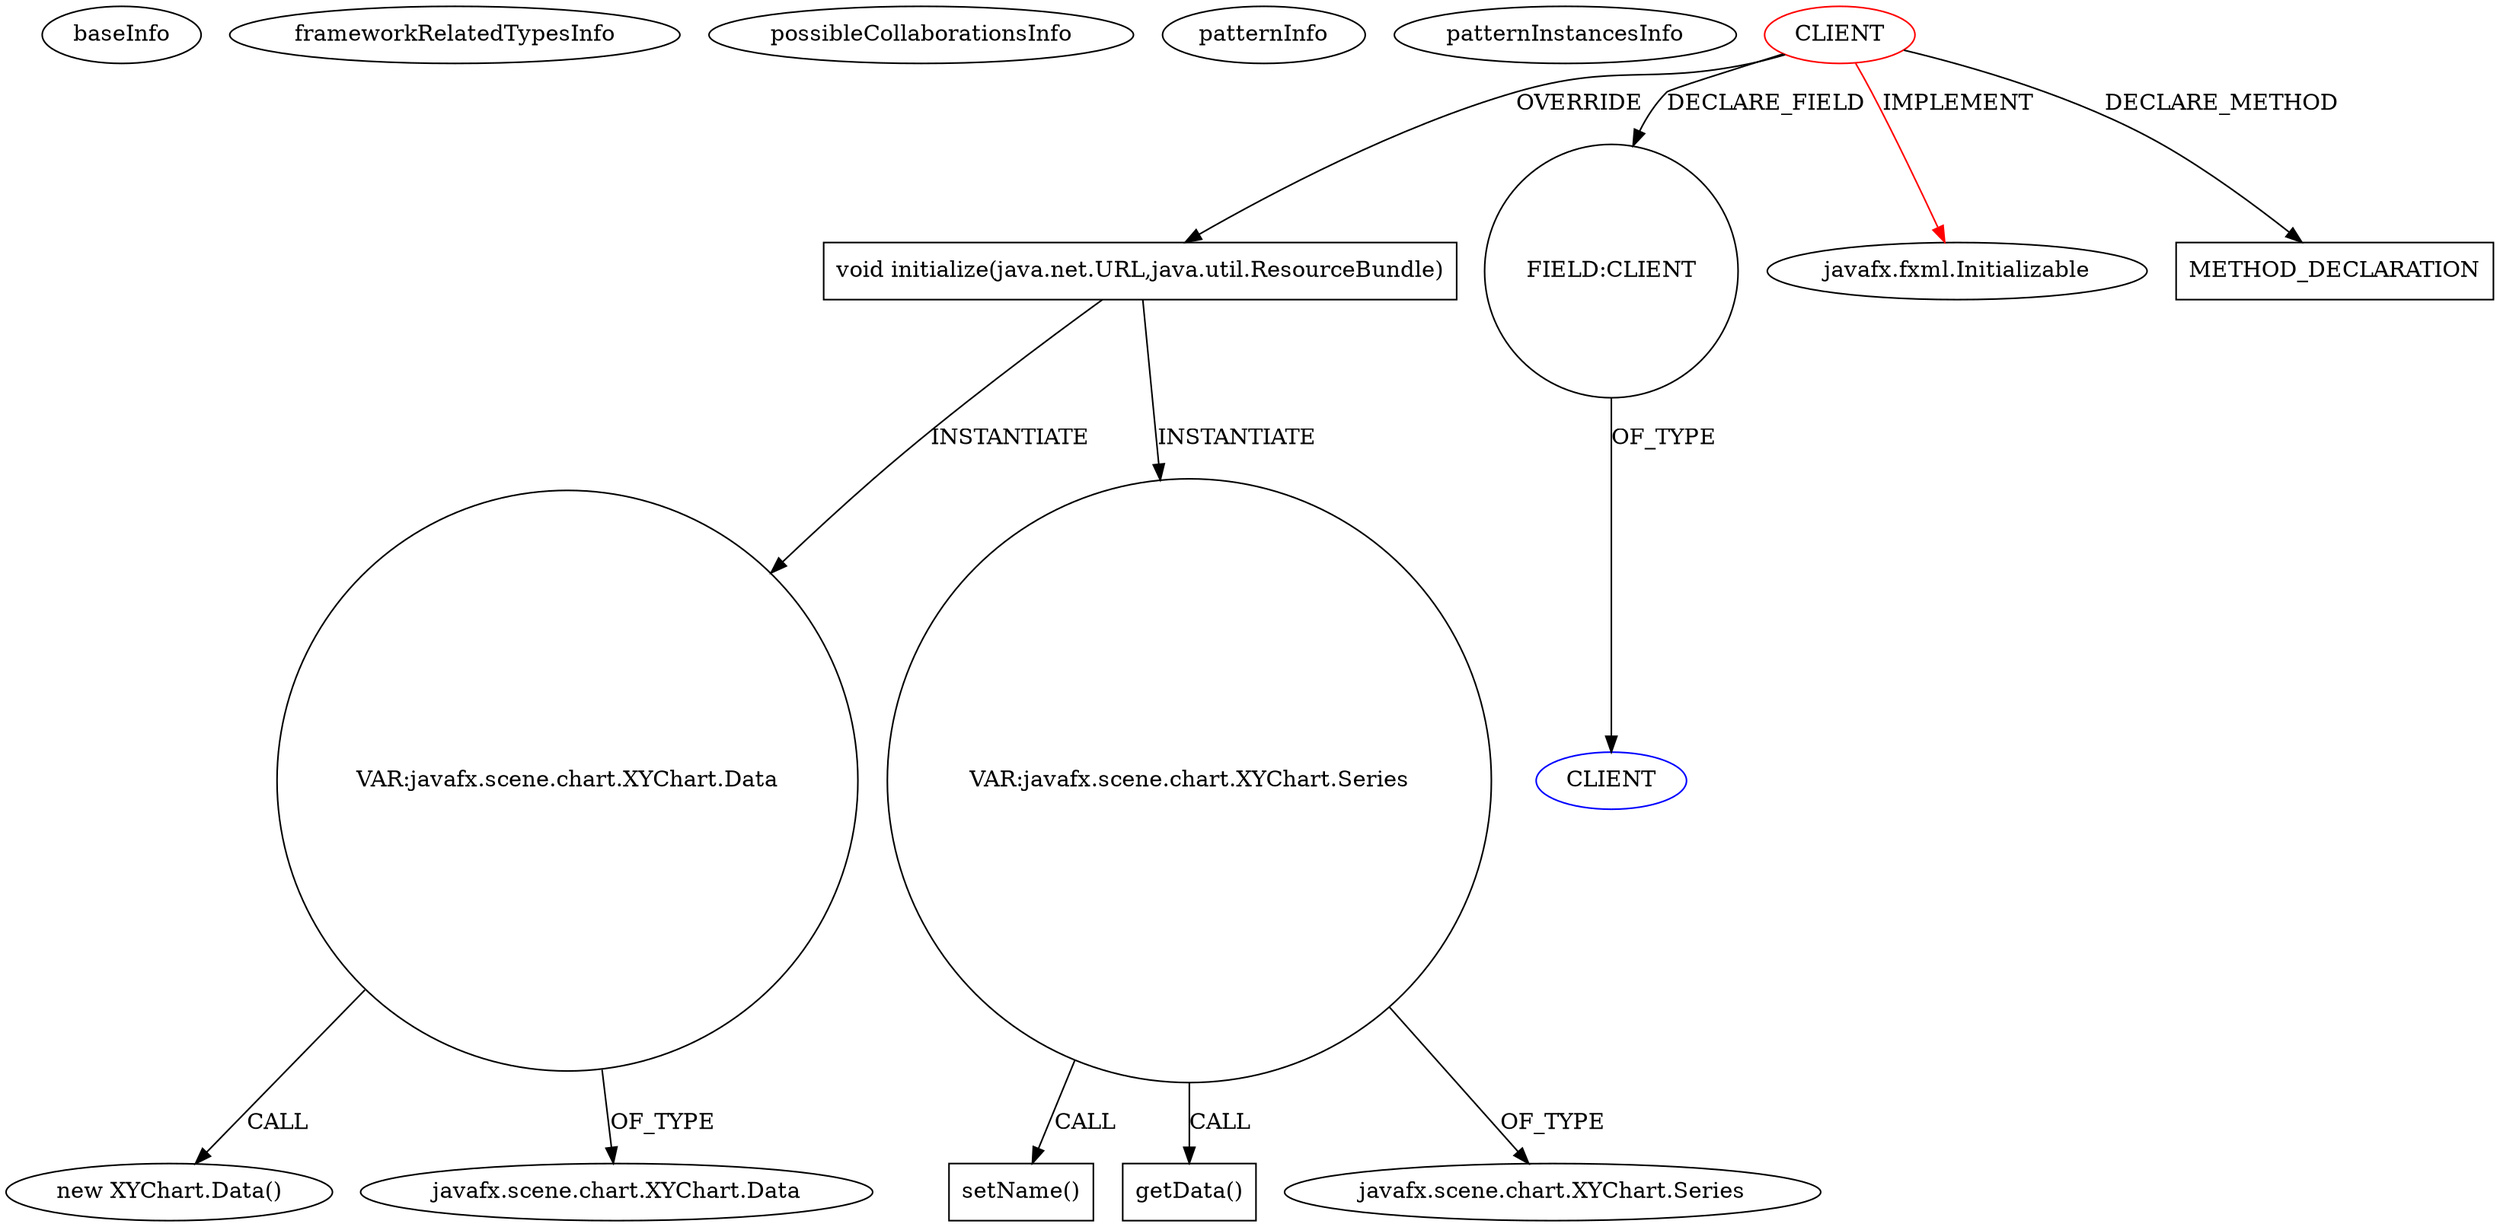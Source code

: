 digraph {
baseInfo[graphId=1230,category="pattern",isAnonymous=false,possibleRelation=false]
frameworkRelatedTypesInfo[0="javafx.fxml.Initializable"]
possibleCollaborationsInfo[]
patternInfo[frequency=2.0,patternRootClient=0]
patternInstancesInfo[0="LichuanLu-ShunUI-FX~/LichuanLu-ShunUI-FX/ShunUI-FX-master/src/controllers/Controller.java~Controller~779",1="antoniotorres-CAPOS~/antoniotorres-CAPOS/CAPOS-master/src/main/reportesController.java~reportesController~1881"]
27[label="new XYChart.Data()",vertexType="CONSTRUCTOR_CALL",isFrameworkType=false]
28[label="VAR:javafx.scene.chart.XYChart.Data",vertexType="VARIABLE_EXPRESION",isFrameworkType=false,shape=circle]
21[label="void initialize(java.net.URL,java.util.ResourceBundle)",vertexType="OVERRIDING_METHOD_DECLARATION",isFrameworkType=false,shape=box]
0[label="CLIENT",vertexType="ROOT_CLIENT_CLASS_DECLARATION",isFrameworkType=false,color=red]
12[label="FIELD:CLIENT",vertexType="FIELD_DECLARATION",isFrameworkType=false,shape=circle]
22[label="VAR:javafx.scene.chart.XYChart.Series",vertexType="VARIABLE_EXPRESION",isFrameworkType=false,shape=circle]
23[label="setName()",vertexType="INSIDE_CALL",isFrameworkType=false,shape=box]
26[label="getData()",vertexType="INSIDE_CALL",isFrameworkType=false,shape=box]
16[label="javafx.scene.chart.XYChart.Series",vertexType="FRAMEWORK_CLASS_TYPE",isFrameworkType=false]
13[label="CLIENT",vertexType="REFERENCE_CLIENT_CLASS_DECLARATION",isFrameworkType=false,color=blue]
29[label="javafx.scene.chart.XYChart.Data",vertexType="FRAMEWORK_CLASS_TYPE",isFrameworkType=false]
1[label="javafx.fxml.Initializable",vertexType="FRAMEWORK_INTERFACE_TYPE",isFrameworkType=false]
33[label="METHOD_DECLARATION",vertexType="CLIENT_METHOD_DECLARATION",isFrameworkType=false,shape=box]
28->27[label="CALL"]
0->12[label="DECLARE_FIELD"]
22->26[label="CALL"]
12->13[label="OF_TYPE"]
22->23[label="CALL"]
0->1[label="IMPLEMENT",color=red]
0->33[label="DECLARE_METHOD"]
0->21[label="OVERRIDE"]
21->28[label="INSTANTIATE"]
21->22[label="INSTANTIATE"]
22->16[label="OF_TYPE"]
28->29[label="OF_TYPE"]
}

